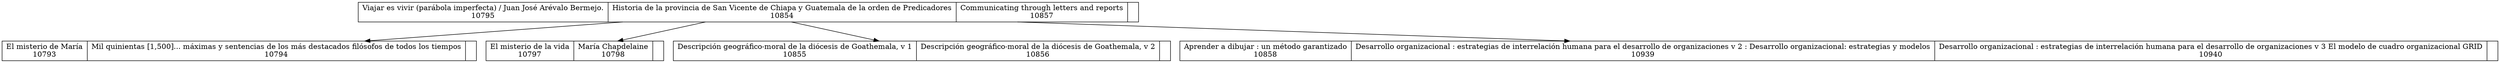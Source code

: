 digraph G {
 node [shape = record,height=.1];10795->10793;
10795->10797;
10795->10855;
10795->10858;
10795[label = "<f0>Viajar es vivir (parábola imperfecta) / Juan José Arévalo Bermejo.\n10795|<f1>Historia de la provincia de San Vicente de Chiapa y Guatemala de la orden de Predicadores\n10854|<f2>Communicating through letters and reports\n10857|"];
10793[label = "<f0>El misterio de María\n10793|<f1>Mil quinientas [1,500]... máximas y sentencias de los más destacados filósofos de todos los tiempos\n10794|"];
10797[label = "<f0>El misterio de la vida\n10797|<f1>María Chapdelaine\n10798|"];
10855[label = "<f0>Descripción geográfico-moral de la diócesis de Goathemala, v 1\n10855|<f1>Descripción geográfico-moral de la diócesis de Goathemala, v 2\n10856|"];
10858[label = "<f0>Aprender a dibujar : un método garantizado\n10858|<f1>Desarrollo organizacional : estrategias de interrelación humana para el desarrollo de organizaciones v 2 : Desarrollo organizacional: estrategias y modelos\n10939|<f2>Desarrollo organizacional : estrategias de interrelación humana para el desarrollo de organizaciones v 3 El modelo de cuadro organizacional GRID\n10940|"];
}